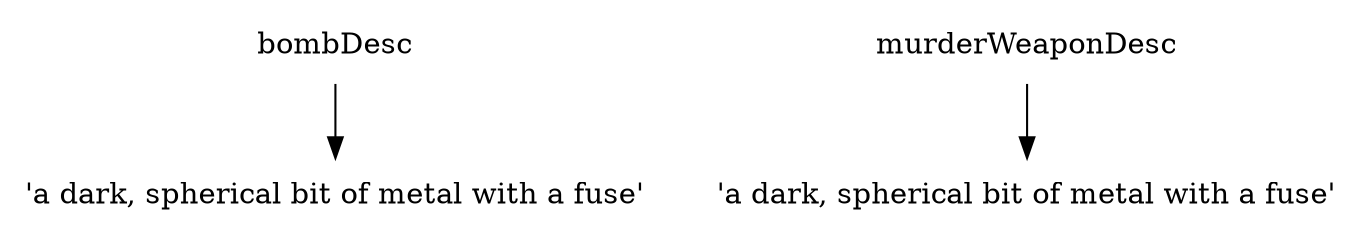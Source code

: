 digraph {
	1 [label="'a dark, spherical bit of metal with a fuse'" shape="none"];
	2 [label="'a dark, spherical bit of metal with a fuse'" shape="none"];
	bombDesc [shape="none"];
	murderWeaponDesc [shape="none"];
	bombDesc -> 1;
	murderWeaponDesc -> 2;
}